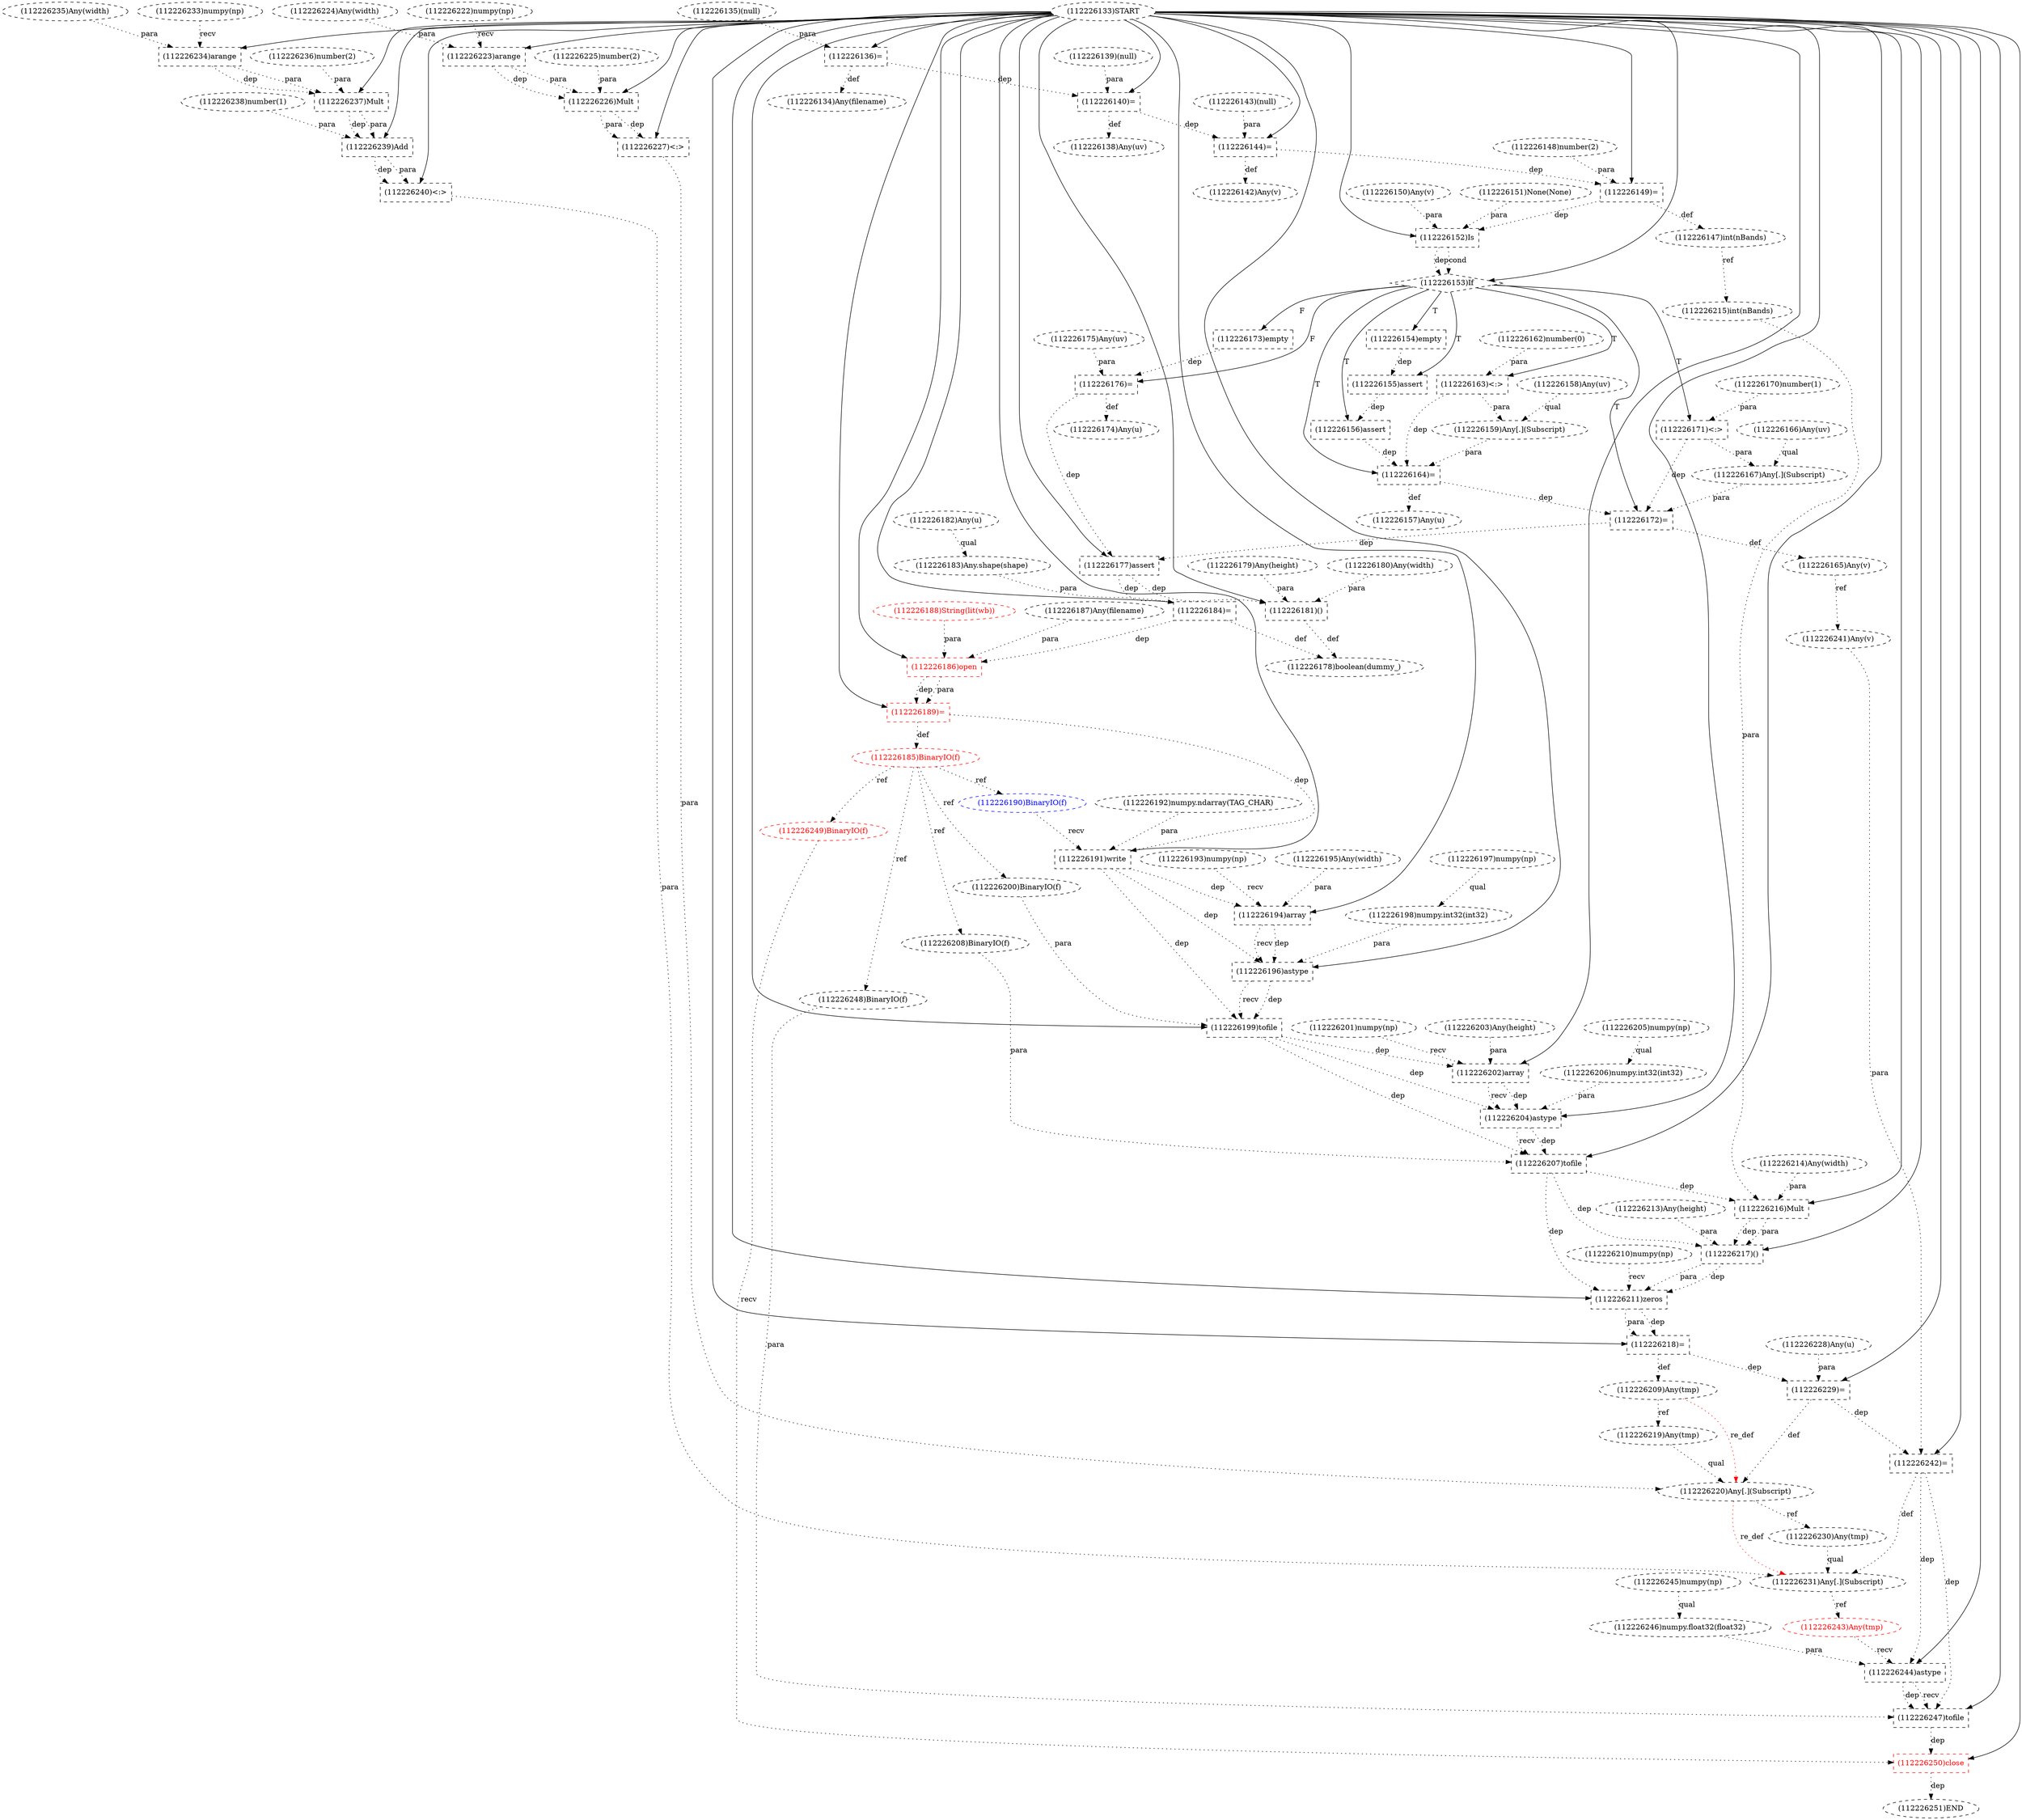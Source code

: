 digraph G {
1 [label="(112226153)If" shape=diamond style=dashed]
2 [label="(112226152)Is" shape=box style=dashed]
3 [label="(112226162)number(0)" shape=ellipse style=dashed]
4 [label="(112226226)Mult" shape=box style=dashed]
5 [label="(112226202)array" shape=box style=dashed]
6 [label="(112226244)astype" shape=box style=dashed]
7 [label="(112226148)number(2)" shape=ellipse style=dashed]
8 [label="(112226176)=" shape=box style=dashed]
9 [label="(112226251)END" style=dashed]
10 [label="(112226242)=" shape=box style=dashed]
11 [label="(112226157)Any(u)" shape=ellipse style=dashed]
12 [label="(112226186)open" shape=box style=dashed color=red fontcolor=red]
13 [label="(112226171)<:>" shape=box style=dashed]
14 [label="(112226199)tofile" shape=box style=dashed]
15 [label="(112226183)Any.shape(shape)" shape=ellipse style=dashed]
16 [label="(112226211)zeros" shape=box style=dashed]
17 [label="(112226219)Any(tmp)" shape=ellipse style=dashed]
18 [label="(112226207)tofile" shape=box style=dashed]
19 [label="(112226184)=" shape=box style=dashed]
20 [label="(112226241)Any(v)" shape=ellipse style=dashed]
21 [label="(112226200)BinaryIO(f)" shape=ellipse style=dashed]
22 [label="(112226136)=" shape=box style=dashed]
23 [label="(112226225)number(2)" shape=ellipse style=dashed]
24 [label="(112226159)Any[.](Subscript)" shape=ellipse style=dashed]
25 [label="(112226193)numpy(np)" shape=ellipse style=dashed]
26 [label="(112226217)()" shape=box style=dashed]
27 [label="(112226149)=" shape=box style=dashed]
28 [label="(112226174)Any(u)" shape=ellipse style=dashed]
29 [label="(112226208)BinaryIO(f)" shape=ellipse style=dashed]
30 [label="(112226178)boolean(dummy_)" shape=ellipse style=dashed]
31 [label="(112226158)Any(uv)" shape=ellipse style=dashed]
32 [label="(112226170)number(1)" shape=ellipse style=dashed]
33 [label="(112226155)assert" shape=box style=dashed]
34 [label="(112226228)Any(u)" shape=ellipse style=dashed]
35 [label="(112226205)numpy(np)" shape=ellipse style=dashed]
36 [label="(112226143)(null)" shape=ellipse style=dashed]
37 [label="(112226204)astype" shape=box style=dashed]
38 [label="(112226229)=" shape=box style=dashed]
39 [label="(112226198)numpy.int32(int32)" shape=ellipse style=dashed]
40 [label="(112226209)Any(tmp)" shape=ellipse style=dashed]
41 [label="(112226139)(null)" shape=ellipse style=dashed]
42 [label="(112226172)=" shape=box style=dashed]
43 [label="(112226236)number(2)" shape=ellipse style=dashed]
44 [label="(112226216)Mult" shape=box style=dashed]
45 [label="(112226138)Any(uv)" shape=ellipse style=dashed]
46 [label="(112226192)numpy.ndarray(TAG_CHAR)" shape=ellipse style=dashed]
47 [label="(112226223)arange" shape=box style=dashed]
48 [label="(112226191)write" shape=box style=dashed]
49 [label="(112226181)()" shape=box style=dashed]
50 [label="(112226215)int(nBands)" shape=ellipse style=dashed]
51 [label="(112226156)assert" shape=box style=dashed]
52 [label="(112226187)Any(filename)" shape=ellipse style=dashed]
53 [label="(112226133)START" style=dashed]
54 [label="(112226218)=" shape=box style=dashed]
55 [label="(112226135)(null)" shape=ellipse style=dashed]
56 [label="(112226173)empty" shape=box style=dashed]
57 [label="(112226206)numpy.int32(int32)" shape=ellipse style=dashed]
58 [label="(112226151)None(None)" shape=ellipse style=dashed]
59 [label="(112226231)Any[.](Subscript)" shape=ellipse style=dashed]
60 [label="(112226188)String(lit(wb))" shape=ellipse style=dashed color=red fontcolor=red]
61 [label="(112226235)Any(width)" shape=ellipse style=dashed]
62 [label="(112226150)Any(v)" shape=ellipse style=dashed]
63 [label="(112226194)array" shape=box style=dashed]
64 [label="(112226167)Any[.](Subscript)" shape=ellipse style=dashed]
65 [label="(112226239)Add" shape=box style=dashed]
66 [label="(112226190)BinaryIO(f)" shape=ellipse style=dashed color=blue fontcolor=blue]
67 [label="(112226247)tofile" shape=box style=dashed]
68 [label="(112226195)Any(width)" shape=ellipse style=dashed]
69 [label="(112226182)Any(u)" shape=ellipse style=dashed]
70 [label="(112226154)empty" shape=box style=dashed]
71 [label="(112226220)Any[.](Subscript)" shape=ellipse style=dashed]
72 [label="(112226177)assert" shape=box style=dashed]
73 [label="(112226179)Any(height)" shape=ellipse style=dashed]
74 [label="(112226214)Any(width)" shape=ellipse style=dashed]
75 [label="(112226246)numpy.float32(float32)" shape=ellipse style=dashed]
76 [label="(112226234)arange" shape=box style=dashed]
77 [label="(112226163)<:>" shape=box style=dashed]
78 [label="(112226224)Any(width)" shape=ellipse style=dashed]
79 [label="(112226175)Any(uv)" shape=ellipse style=dashed]
80 [label="(112226142)Any(v)" shape=ellipse style=dashed]
81 [label="(112226147)int(nBands)" shape=ellipse style=dashed]
82 [label="(112226180)Any(width)" shape=ellipse style=dashed]
83 [label="(112226233)numpy(np)" shape=ellipse style=dashed]
84 [label="(112226197)numpy(np)" shape=ellipse style=dashed]
85 [label="(112226196)astype" shape=box style=dashed]
86 [label="(112226240)<:>" shape=box style=dashed]
87 [label="(112226222)numpy(np)" shape=ellipse style=dashed]
88 [label="(112226237)Mult" shape=box style=dashed]
89 [label="(112226250)close" shape=box style=dashed color=red fontcolor=red]
90 [label="(112226189)=" shape=box style=dashed color=red fontcolor=red]
91 [label="(112226144)=" shape=box style=dashed]
92 [label="(112226249)BinaryIO(f)" shape=ellipse style=dashed color=red fontcolor=red]
93 [label="(112226210)numpy(np)" shape=ellipse style=dashed]
94 [label="(112226248)BinaryIO(f)" shape=ellipse style=dashed]
95 [label="(112226238)number(1)" shape=ellipse style=dashed]
96 [label="(112226165)Any(v)" shape=ellipse style=dashed]
97 [label="(112226134)Any(filename)" shape=ellipse style=dashed]
98 [label="(112226213)Any(height)" shape=ellipse style=dashed]
99 [label="(112226164)=" shape=box style=dashed]
100 [label="(112226201)numpy(np)" shape=ellipse style=dashed]
101 [label="(112226245)numpy(np)" shape=ellipse style=dashed]
102 [label="(112226166)Any(uv)" shape=ellipse style=dashed]
103 [label="(112226243)Any(tmp)" shape=ellipse style=dashed color=red fontcolor=red]
104 [label="(112226185)BinaryIO(f)" shape=ellipse style=dashed color=red fontcolor=red]
105 [label="(112226203)Any(height)" shape=ellipse style=dashed]
106 [label="(112226140)=" shape=box style=dashed]
107 [label="(112226227)<:>" shape=box style=dashed]
108 [label="(112226230)Any(tmp)" shape=ellipse style=dashed]
53 -> 1 [label="" style=solid];
2 -> 1 [label="dep" style=dotted];
2 -> 1 [label="cond" style=dotted];
53 -> 2 [label="" style=solid];
62 -> 2 [label="para" style=dotted];
58 -> 2 [label="para" style=dotted];
27 -> 2 [label="dep" style=dotted];
53 -> 4 [label="" style=solid];
47 -> 4 [label="dep" style=dotted];
47 -> 4 [label="para" style=dotted];
23 -> 4 [label="para" style=dotted];
53 -> 5 [label="" style=solid];
100 -> 5 [label="recv" style=dotted];
105 -> 5 [label="para" style=dotted];
14 -> 5 [label="dep" style=dotted];
53 -> 6 [label="" style=solid];
103 -> 6 [label="recv" style=dotted];
75 -> 6 [label="para" style=dotted];
10 -> 6 [label="dep" style=dotted];
1 -> 8 [label="F"];
79 -> 8 [label="para" style=dotted];
56 -> 8 [label="dep" style=dotted];
89 -> 9 [label="dep" style=dotted];
53 -> 10 [label="" style=solid];
20 -> 10 [label="para" style=dotted];
38 -> 10 [label="dep" style=dotted];
99 -> 11 [label="def" style=dotted];
53 -> 12 [label="" style=solid];
52 -> 12 [label="para" style=dotted];
60 -> 12 [label="para" style=dotted];
19 -> 12 [label="dep" style=dotted];
1 -> 13 [label="T"];
32 -> 13 [label="para" style=dotted];
53 -> 14 [label="" style=solid];
85 -> 14 [label="dep" style=dotted];
85 -> 14 [label="recv" style=dotted];
21 -> 14 [label="para" style=dotted];
48 -> 14 [label="dep" style=dotted];
69 -> 15 [label="qual" style=dotted];
53 -> 16 [label="" style=solid];
93 -> 16 [label="recv" style=dotted];
26 -> 16 [label="dep" style=dotted];
26 -> 16 [label="para" style=dotted];
18 -> 16 [label="dep" style=dotted];
40 -> 17 [label="ref" style=dotted];
53 -> 18 [label="" style=solid];
37 -> 18 [label="dep" style=dotted];
37 -> 18 [label="recv" style=dotted];
29 -> 18 [label="para" style=dotted];
14 -> 18 [label="dep" style=dotted];
53 -> 19 [label="" style=solid];
15 -> 19 [label="para" style=dotted];
72 -> 19 [label="dep" style=dotted];
96 -> 20 [label="ref" style=dotted];
104 -> 21 [label="ref" style=dotted];
53 -> 22 [label="" style=solid];
55 -> 22 [label="para" style=dotted];
31 -> 24 [label="qual" style=dotted];
77 -> 24 [label="para" style=dotted];
53 -> 26 [label="" style=solid];
98 -> 26 [label="para" style=dotted];
44 -> 26 [label="dep" style=dotted];
44 -> 26 [label="para" style=dotted];
18 -> 26 [label="dep" style=dotted];
53 -> 27 [label="" style=solid];
7 -> 27 [label="para" style=dotted];
91 -> 27 [label="dep" style=dotted];
8 -> 28 [label="def" style=dotted];
104 -> 29 [label="ref" style=dotted];
49 -> 30 [label="def" style=dotted];
19 -> 30 [label="def" style=dotted];
1 -> 33 [label="T"];
70 -> 33 [label="dep" style=dotted];
53 -> 37 [label="" style=solid];
5 -> 37 [label="dep" style=dotted];
5 -> 37 [label="recv" style=dotted];
57 -> 37 [label="para" style=dotted];
14 -> 37 [label="dep" style=dotted];
53 -> 38 [label="" style=solid];
34 -> 38 [label="para" style=dotted];
54 -> 38 [label="dep" style=dotted];
84 -> 39 [label="qual" style=dotted];
54 -> 40 [label="def" style=dotted];
1 -> 42 [label="T"];
13 -> 42 [label="dep" style=dotted];
64 -> 42 [label="para" style=dotted];
99 -> 42 [label="dep" style=dotted];
53 -> 44 [label="" style=solid];
74 -> 44 [label="para" style=dotted];
50 -> 44 [label="para" style=dotted];
18 -> 44 [label="dep" style=dotted];
106 -> 45 [label="def" style=dotted];
53 -> 47 [label="" style=solid];
87 -> 47 [label="recv" style=dotted];
78 -> 47 [label="para" style=dotted];
53 -> 48 [label="" style=solid];
66 -> 48 [label="recv" style=dotted];
46 -> 48 [label="para" style=dotted];
90 -> 48 [label="dep" style=dotted];
53 -> 49 [label="" style=solid];
73 -> 49 [label="para" style=dotted];
82 -> 49 [label="para" style=dotted];
72 -> 49 [label="dep" style=dotted];
81 -> 50 [label="ref" style=dotted];
1 -> 51 [label="T"];
33 -> 51 [label="dep" style=dotted];
53 -> 54 [label="" style=solid];
16 -> 54 [label="dep" style=dotted];
16 -> 54 [label="para" style=dotted];
1 -> 56 [label="F"];
35 -> 57 [label="qual" style=dotted];
108 -> 59 [label="qual" style=dotted];
86 -> 59 [label="para" style=dotted];
10 -> 59 [label="def" style=dotted];
71 -> 59 [label="re_def" style=dotted color=red];
53 -> 63 [label="" style=solid];
25 -> 63 [label="recv" style=dotted];
68 -> 63 [label="para" style=dotted];
48 -> 63 [label="dep" style=dotted];
102 -> 64 [label="qual" style=dotted];
13 -> 64 [label="para" style=dotted];
53 -> 65 [label="" style=solid];
88 -> 65 [label="dep" style=dotted];
88 -> 65 [label="para" style=dotted];
95 -> 65 [label="para" style=dotted];
104 -> 66 [label="ref" style=dotted];
53 -> 67 [label="" style=solid];
6 -> 67 [label="dep" style=dotted];
6 -> 67 [label="recv" style=dotted];
94 -> 67 [label="para" style=dotted];
10 -> 67 [label="dep" style=dotted];
1 -> 70 [label="T"];
17 -> 71 [label="qual" style=dotted];
107 -> 71 [label="para" style=dotted];
38 -> 71 [label="def" style=dotted];
40 -> 71 [label="re_def" style=dotted color=red];
53 -> 72 [label="" style=solid];
8 -> 72 [label="dep" style=dotted];
42 -> 72 [label="dep" style=dotted];
101 -> 75 [label="qual" style=dotted];
53 -> 76 [label="" style=solid];
83 -> 76 [label="recv" style=dotted];
61 -> 76 [label="para" style=dotted];
1 -> 77 [label="T"];
3 -> 77 [label="para" style=dotted];
91 -> 80 [label="def" style=dotted];
27 -> 81 [label="def" style=dotted];
53 -> 85 [label="" style=solid];
63 -> 85 [label="dep" style=dotted];
63 -> 85 [label="recv" style=dotted];
39 -> 85 [label="para" style=dotted];
48 -> 85 [label="dep" style=dotted];
53 -> 86 [label="" style=solid];
65 -> 86 [label="dep" style=dotted];
65 -> 86 [label="para" style=dotted];
53 -> 88 [label="" style=solid];
76 -> 88 [label="dep" style=dotted];
76 -> 88 [label="para" style=dotted];
43 -> 88 [label="para" style=dotted];
53 -> 89 [label="" style=solid];
92 -> 89 [label="recv" style=dotted];
67 -> 89 [label="dep" style=dotted];
53 -> 90 [label="" style=solid];
12 -> 90 [label="dep" style=dotted];
12 -> 90 [label="para" style=dotted];
53 -> 91 [label="" style=solid];
36 -> 91 [label="para" style=dotted];
106 -> 91 [label="dep" style=dotted];
104 -> 92 [label="ref" style=dotted];
104 -> 94 [label="ref" style=dotted];
42 -> 96 [label="def" style=dotted];
22 -> 97 [label="def" style=dotted];
1 -> 99 [label="T"];
77 -> 99 [label="dep" style=dotted];
24 -> 99 [label="para" style=dotted];
51 -> 99 [label="dep" style=dotted];
59 -> 103 [label="ref" style=dotted];
90 -> 104 [label="def" style=dotted];
53 -> 106 [label="" style=solid];
41 -> 106 [label="para" style=dotted];
22 -> 106 [label="dep" style=dotted];
53 -> 107 [label="" style=solid];
4 -> 107 [label="dep" style=dotted];
4 -> 107 [label="para" style=dotted];
71 -> 108 [label="ref" style=dotted];
}